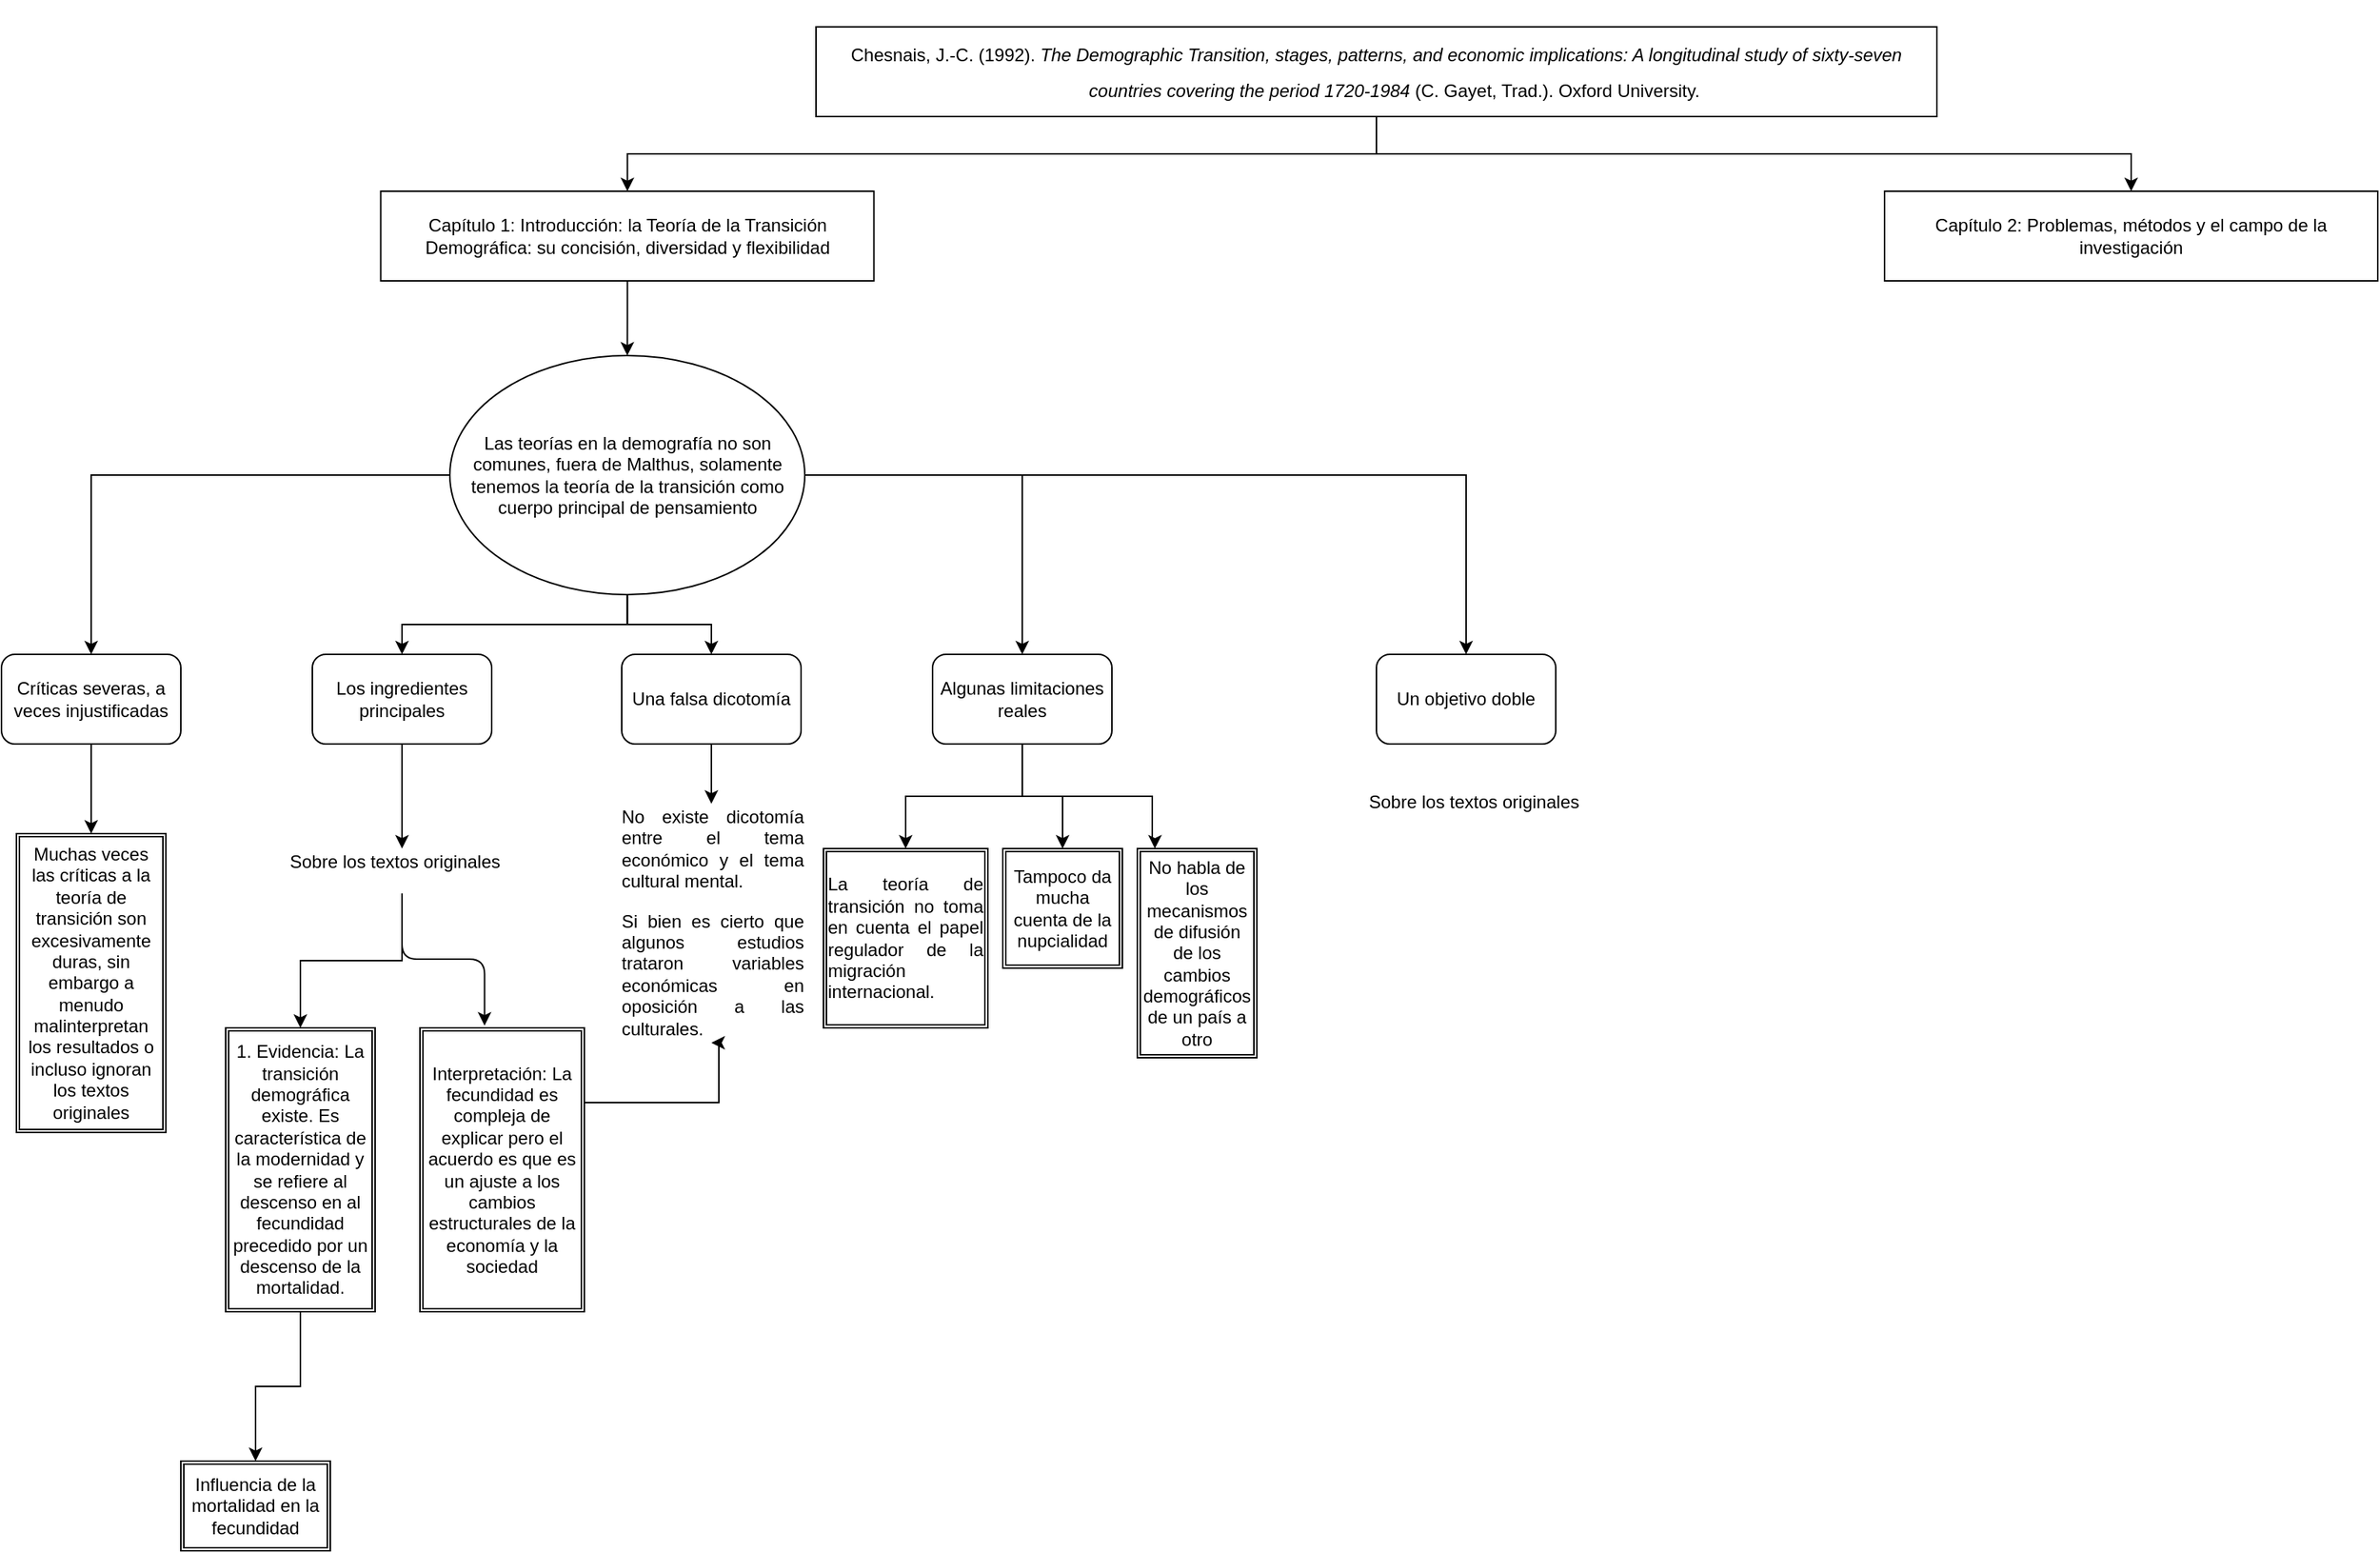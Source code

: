 <mxfile version="14.2.9" type="github"><diagram id="Gld3rzswMyd5aAxi19bs" name="Page-1"><mxGraphModel dx="1038" dy="532" grid="1" gridSize="10" guides="1" tooltips="1" connect="1" arrows="1" fold="1" page="1" pageScale="1" pageWidth="2000" pageHeight="2000" math="0" shadow="0"><root><mxCell id="0"/><mxCell id="1" parent="0"/><mxCell id="n7mazJ4Uz4ms8yec7FG8-48" style="edgeStyle=orthogonalEdgeStyle;rounded=0;orthogonalLoop=1;jettySize=auto;html=1;" parent="1" source="n7mazJ4Uz4ms8yec7FG8-2" target="n7mazJ4Uz4ms8yec7FG8-3" edge="1"><mxGeometry relative="1" as="geometry"/></mxCell><mxCell id="n7mazJ4Uz4ms8yec7FG8-49" style="edgeStyle=orthogonalEdgeStyle;rounded=0;orthogonalLoop=1;jettySize=auto;html=1;" parent="1" source="n7mazJ4Uz4ms8yec7FG8-2" target="n7mazJ4Uz4ms8yec7FG8-5" edge="1"><mxGeometry relative="1" as="geometry"/></mxCell><mxCell id="n7mazJ4Uz4ms8yec7FG8-2" value="&lt;div class=&quot;csl-bib-body&quot; style=&quot;line-height: 2 ; margin-left: 2em ; text-indent: -2em&quot;&gt;&lt;br/&gt;  &lt;div class=&quot;csl-entry&quot;&gt;Chesnais, J.-C. (1992). &lt;i&gt;The Demographic Transition, stages, patterns, and economic implications: A longitudinal study of sixty-seven countries covering the period 1720-1984&lt;/i&gt; (C. Gayet, Trad.). Oxford University.&lt;/div&gt;&lt;br/&gt;  &lt;span class=&quot;Z3988&quot; title=&quot;url_ver=Z39.88-2004&amp;amp;ctx_ver=Z39.88-2004&amp;amp;rfr_id=info%3Asid%2Fzotero.org%3A2&amp;amp;rft_val_fmt=info%3Aofi%2Ffmt%3Akev%3Amtx%3Abook&amp;amp;rft.genre=book&amp;amp;rft.btitle=The%20Demographic%20Transition%2C%20stages%2C%20patterns%2C%20and%20economic%20implications%3A%20a%20longitudinal%20study%20of%20sixty-seven%20countries%20covering%20the%20period%201720-1984&amp;amp;rft.place=Clarendon%2C%20Oxfor&amp;amp;rft.publisher=Oxford%20University&amp;amp;rft.aufirst=Jean-Claude&amp;amp;rft.aulast=Chesnais&amp;amp;rft.au=Jean-Claude%20Chesnais&amp;amp;rft.au=Cecilia%20Gayet&amp;amp;rft.date=1992&amp;amp;rft.tpages=p.%201%20-%2025%20y%20p.%2026%20-%2027%20-%2046&quot;&gt;&lt;/span&gt;&lt;/div&gt;" style="rounded=0;whiteSpace=wrap;html=1;" parent="1" vertex="1"><mxGeometry x="625" y="30" width="750" height="60" as="geometry"/></mxCell><mxCell id="n7mazJ4Uz4ms8yec7FG8-47" value="" style="edgeStyle=orthogonalEdgeStyle;rounded=0;orthogonalLoop=1;jettySize=auto;html=1;" parent="1" source="n7mazJ4Uz4ms8yec7FG8-3" target="n7mazJ4Uz4ms8yec7FG8-7" edge="1"><mxGeometry relative="1" as="geometry"/></mxCell><mxCell id="n7mazJ4Uz4ms8yec7FG8-3" value="Capítulo 1: Introducción: la Teoría de la Transición Demográfica: su concisión, diversidad y flexibilidad" style="rounded=0;whiteSpace=wrap;html=1;" parent="1" vertex="1"><mxGeometry x="333.75" y="140" width="330" height="60" as="geometry"/></mxCell><mxCell id="n7mazJ4Uz4ms8yec7FG8-5" value="Capítulo 2: Problemas, métodos y el campo de la investigación" style="rounded=0;whiteSpace=wrap;html=1;" parent="1" vertex="1"><mxGeometry x="1340" y="140" width="330" height="60" as="geometry"/></mxCell><mxCell id="n7mazJ4Uz4ms8yec7FG8-42" style="edgeStyle=orthogonalEdgeStyle;rounded=0;orthogonalLoop=1;jettySize=auto;html=1;entryX=0.5;entryY=0;entryDx=0;entryDy=0;" parent="1" source="n7mazJ4Uz4ms8yec7FG8-7" target="n7mazJ4Uz4ms8yec7FG8-8" edge="1"><mxGeometry relative="1" as="geometry"/></mxCell><mxCell id="n7mazJ4Uz4ms8yec7FG8-43" style="edgeStyle=orthogonalEdgeStyle;rounded=0;orthogonalLoop=1;jettySize=auto;html=1;" parent="1" source="n7mazJ4Uz4ms8yec7FG8-7" target="n7mazJ4Uz4ms8yec7FG8-9" edge="1"><mxGeometry relative="1" as="geometry"/></mxCell><mxCell id="n7mazJ4Uz4ms8yec7FG8-44" style="edgeStyle=orthogonalEdgeStyle;rounded=0;orthogonalLoop=1;jettySize=auto;html=1;entryX=0.5;entryY=0;entryDx=0;entryDy=0;" parent="1" source="n7mazJ4Uz4ms8yec7FG8-7" target="n7mazJ4Uz4ms8yec7FG8-10" edge="1"><mxGeometry relative="1" as="geometry"/></mxCell><mxCell id="n7mazJ4Uz4ms8yec7FG8-45" style="edgeStyle=orthogonalEdgeStyle;rounded=0;orthogonalLoop=1;jettySize=auto;html=1;" parent="1" source="n7mazJ4Uz4ms8yec7FG8-7" target="n7mazJ4Uz4ms8yec7FG8-11" edge="1"><mxGeometry relative="1" as="geometry"/></mxCell><mxCell id="n7mazJ4Uz4ms8yec7FG8-46" style="edgeStyle=orthogonalEdgeStyle;rounded=0;orthogonalLoop=1;jettySize=auto;html=1;entryX=0.5;entryY=0;entryDx=0;entryDy=0;" parent="1" source="n7mazJ4Uz4ms8yec7FG8-7" target="n7mazJ4Uz4ms8yec7FG8-12" edge="1"><mxGeometry relative="1" as="geometry"><mxPoint x="960" y="440" as="targetPoint"/></mxGeometry></mxCell><mxCell id="n7mazJ4Uz4ms8yec7FG8-7" value="Las teorías en la demografía no son comunes, fuera de Malthus, solamente tenemos la teoría de la transición como cuerpo principal de pensamiento" style="ellipse;whiteSpace=wrap;html=1;" parent="1" vertex="1"><mxGeometry x="380" y="250" width="237.5" height="160" as="geometry"/></mxCell><mxCell id="n7mazJ4Uz4ms8yec7FG8-15" value="" style="edgeStyle=orthogonalEdgeStyle;rounded=0;orthogonalLoop=1;jettySize=auto;html=1;" parent="1" source="n7mazJ4Uz4ms8yec7FG8-8" target="n7mazJ4Uz4ms8yec7FG8-13" edge="1"><mxGeometry relative="1" as="geometry"/></mxCell><mxCell id="n7mazJ4Uz4ms8yec7FG8-8" value="Críticas severas, a veces injustificadas" style="rounded=1;whiteSpace=wrap;html=1;" parent="1" vertex="1"><mxGeometry x="80" y="450" width="120" height="60" as="geometry"/></mxCell><mxCell id="n7mazJ4Uz4ms8yec7FG8-20" value="" style="edgeStyle=orthogonalEdgeStyle;rounded=0;orthogonalLoop=1;jettySize=auto;html=1;" parent="1" source="n7mazJ4Uz4ms8yec7FG8-9" target="n7mazJ4Uz4ms8yec7FG8-17" edge="1"><mxGeometry relative="1" as="geometry"/></mxCell><mxCell id="n7mazJ4Uz4ms8yec7FG8-9" value="Los ingredientes principales" style="rounded=1;whiteSpace=wrap;html=1;" parent="1" vertex="1"><mxGeometry x="288" y="450" width="120" height="60" as="geometry"/></mxCell><mxCell id="n7mazJ4Uz4ms8yec7FG8-30" value="" style="edgeStyle=orthogonalEdgeStyle;rounded=0;orthogonalLoop=1;jettySize=auto;html=1;" parent="1" source="n7mazJ4Uz4ms8yec7FG8-10" target="n7mazJ4Uz4ms8yec7FG8-28" edge="1"><mxGeometry relative="1" as="geometry"/></mxCell><mxCell id="n7mazJ4Uz4ms8yec7FG8-10" value="Una falsa dicotomía" style="rounded=1;whiteSpace=wrap;html=1;" parent="1" vertex="1"><mxGeometry x="495" y="450" width="120" height="60" as="geometry"/></mxCell><mxCell id="n7mazJ4Uz4ms8yec7FG8-39" style="edgeStyle=orthogonalEdgeStyle;rounded=0;orthogonalLoop=1;jettySize=auto;html=1;exitX=0.5;exitY=1;exitDx=0;exitDy=0;entryX=0.5;entryY=0;entryDx=0;entryDy=0;" parent="1" source="n7mazJ4Uz4ms8yec7FG8-11" target="n7mazJ4Uz4ms8yec7FG8-35" edge="1"><mxGeometry relative="1" as="geometry"/></mxCell><mxCell id="n7mazJ4Uz4ms8yec7FG8-40" style="edgeStyle=orthogonalEdgeStyle;rounded=0;orthogonalLoop=1;jettySize=auto;html=1;entryX=0.147;entryY=0;entryDx=0;entryDy=0;entryPerimeter=0;" parent="1" target="n7mazJ4Uz4ms8yec7FG8-37" edge="1"><mxGeometry relative="1" as="geometry"><mxPoint x="763.067" y="505" as="sourcePoint"/><mxPoint x="880" y="575" as="targetPoint"/><Array as="points"><mxPoint x="763" y="545"/><mxPoint x="850" y="545"/><mxPoint x="850" y="575"/><mxPoint x="852" y="575"/></Array></mxGeometry></mxCell><mxCell id="n7mazJ4Uz4ms8yec7FG8-41" style="edgeStyle=orthogonalEdgeStyle;rounded=0;orthogonalLoop=1;jettySize=auto;html=1;" parent="1" source="n7mazJ4Uz4ms8yec7FG8-11" target="n7mazJ4Uz4ms8yec7FG8-36" edge="1"><mxGeometry relative="1" as="geometry"/></mxCell><mxCell id="n7mazJ4Uz4ms8yec7FG8-11" value="Algunas limitaciones reales" style="rounded=1;whiteSpace=wrap;html=1;" parent="1" vertex="1"><mxGeometry x="703" y="450" width="120" height="60" as="geometry"/></mxCell><mxCell id="n7mazJ4Uz4ms8yec7FG8-12" value="Un objetivo doble" style="rounded=1;whiteSpace=wrap;html=1;" parent="1" vertex="1"><mxGeometry x="1000" y="450" width="120" height="60" as="geometry"/></mxCell><mxCell id="n7mazJ4Uz4ms8yec7FG8-13" value="Muchas veces las críticas a la teoría de transición son excesivamente duras, sin embargo a menudo malinterpretan los resultados o incluso ignoran los textos originales" style="shape=ext;double=1;whiteSpace=wrap;html=1;" parent="1" vertex="1"><mxGeometry x="90" y="570" width="100" height="200" as="geometry"/></mxCell><mxCell id="n7mazJ4Uz4ms8yec7FG8-23" value="" style="edgeStyle=orthogonalEdgeStyle;rounded=0;orthogonalLoop=1;jettySize=auto;html=1;" parent="1" source="n7mazJ4Uz4ms8yec7FG8-14" target="n7mazJ4Uz4ms8yec7FG8-22" edge="1"><mxGeometry relative="1" as="geometry"/></mxCell><mxCell id="n7mazJ4Uz4ms8yec7FG8-14" value="1. Evidencia: La transición demográfica existe. Es característica de la modernidad y se refiere al descenso en al fecundidad precedido por un descenso de la mortalidad." style="shape=ext;double=1;whiteSpace=wrap;html=1;" parent="1" vertex="1"><mxGeometry x="230" y="700" width="100" height="190" as="geometry"/></mxCell><mxCell id="n7mazJ4Uz4ms8yec7FG8-19" value="" style="edgeStyle=orthogonalEdgeStyle;rounded=0;orthogonalLoop=1;jettySize=auto;html=1;" parent="1" source="n7mazJ4Uz4ms8yec7FG8-17" target="n7mazJ4Uz4ms8yec7FG8-14" edge="1"><mxGeometry relative="1" as="geometry"/></mxCell><mxCell id="n7mazJ4Uz4ms8yec7FG8-17" value="&lt;p style=&quot;text-align: justify&quot;&gt;&lt;span style=&quot;font-size: 12px ; font-weight: normal ; line-height: 70%&quot;&gt;Sobre los textos originales&lt;/span&gt;&lt;/p&gt;" style="text;html=1;strokeColor=none;fillColor=none;spacing=5;spacingTop=-20;whiteSpace=wrap;overflow=hidden;rounded=0;" parent="1" vertex="1"><mxGeometry x="268" y="580" width="160" height="30" as="geometry"/></mxCell><mxCell id="n7mazJ4Uz4ms8yec7FG8-22" value="Influencia de la mortalidad en la fecundidad" style="shape=ext;double=1;whiteSpace=wrap;html=1;" parent="1" vertex="1"><mxGeometry x="200" y="990" width="100" height="60" as="geometry"/></mxCell><mxCell id="n7mazJ4Uz4ms8yec7FG8-29" style="edgeStyle=orthogonalEdgeStyle;rounded=0;orthogonalLoop=1;jettySize=auto;html=1;entryX=0.5;entryY=1;entryDx=0;entryDy=0;" parent="1" source="n7mazJ4Uz4ms8yec7FG8-24" target="n7mazJ4Uz4ms8yec7FG8-28" edge="1"><mxGeometry relative="1" as="geometry"><Array as="points"><mxPoint x="560" y="750"/></Array></mxGeometry></mxCell><mxCell id="n7mazJ4Uz4ms8yec7FG8-24" value="Interpretación: La fecundidad es compleja de explicar pero el acuerdo es que es un ajuste a los cambios estructurales de la economía y la sociedad" style="shape=ext;double=1;whiteSpace=wrap;html=1;" parent="1" vertex="1"><mxGeometry x="360" y="700" width="110" height="190" as="geometry"/></mxCell><mxCell id="n7mazJ4Uz4ms8yec7FG8-26" value="" style="endArrow=classic;html=1;exitX=0.5;exitY=1;exitDx=0;exitDy=0;entryX=0.393;entryY=-0.008;entryDx=0;entryDy=0;entryPerimeter=0;edgeStyle=elbowEdgeStyle;elbow=vertical;" parent="1" source="n7mazJ4Uz4ms8yec7FG8-17" target="n7mazJ4Uz4ms8yec7FG8-24" edge="1"><mxGeometry width="50" height="50" relative="1" as="geometry"><mxPoint x="408" y="680" as="sourcePoint"/><mxPoint x="500" y="790" as="targetPoint"/></mxGeometry></mxCell><mxCell id="n7mazJ4Uz4ms8yec7FG8-28" value="&lt;p style=&quot;text-align: justify&quot;&gt;&lt;span style=&quot;font-size: 12px ; font-weight: normal ; line-height: 70%&quot;&gt;No existe dicotomía entre el tema económico y el tema cultural mental.&lt;/span&gt;&lt;/p&gt;&lt;p style=&quot;text-align: justify&quot;&gt;Si bien es cierto que algunos estudios trataron variables económicas en oposición a las culturales.&lt;/p&gt;&lt;p style=&quot;text-align: justify&quot;&gt;&lt;br&gt;&lt;/p&gt;" style="text;html=1;strokeColor=none;fillColor=none;spacing=5;spacingTop=-20;whiteSpace=wrap;overflow=hidden;rounded=0;" parent="1" vertex="1"><mxGeometry x="490" y="550" width="130" height="160" as="geometry"/></mxCell><mxCell id="n7mazJ4Uz4ms8yec7FG8-35" value="&lt;p style=&quot;text-align: justify&quot;&gt;La teoría de transición no toma en cuenta el papel regulador de la migración internacional.&lt;br&gt;&lt;/p&gt;" style="shape=ext;double=1;whiteSpace=wrap;html=1;" parent="1" vertex="1"><mxGeometry x="630" y="580" width="110" height="120" as="geometry"/></mxCell><mxCell id="n7mazJ4Uz4ms8yec7FG8-36" value="&lt;span style=&quot;text-align: justify&quot;&gt;Tampoco da mucha cuenta de la nupcialidad&lt;/span&gt;" style="shape=ext;double=1;whiteSpace=wrap;html=1;" parent="1" vertex="1"><mxGeometry x="750" y="580" width="80" height="80" as="geometry"/></mxCell><mxCell id="n7mazJ4Uz4ms8yec7FG8-37" value="&lt;span style=&quot;text-align: justify&quot;&gt;No habla de los mecanismos de difusión de los cambios demográficos de un país a otro&lt;br&gt;&lt;/span&gt;" style="shape=ext;double=1;whiteSpace=wrap;html=1;" parent="1" vertex="1"><mxGeometry x="840" y="580" width="80" height="140" as="geometry"/></mxCell><mxCell id="n7mazJ4Uz4ms8yec7FG8-50" value="&lt;p style=&quot;text-align: justify&quot;&gt;&lt;span style=&quot;font-size: 12px ; font-weight: normal ; line-height: 70%&quot;&gt;Sobre los textos originales&lt;/span&gt;&lt;/p&gt;" style="text;html=1;strokeColor=none;fillColor=none;spacing=5;spacingTop=-20;whiteSpace=wrap;overflow=hidden;rounded=0;" parent="1" vertex="1"><mxGeometry x="990" y="540" width="160" height="30" as="geometry"/></mxCell></root></mxGraphModel></diagram></mxfile>